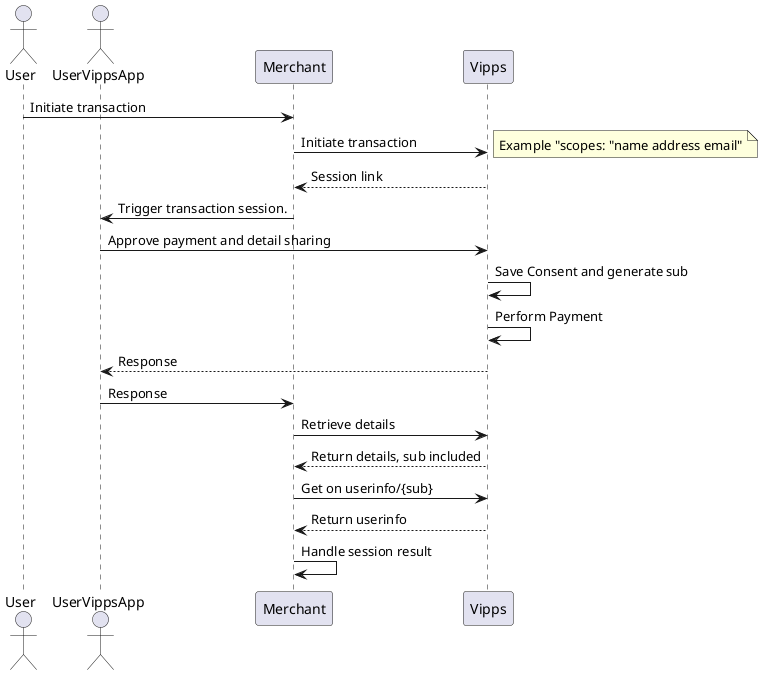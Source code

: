 @startuml
Actor User
Actor UserVippsApp
Participant Merchant
Participant Vipps
User -> Merchant : Initiate transaction
Merchant -> Vipps : Initiate transaction
note right
Example "scopes: "name address email"
end note
Vipps --> Merchant : Session link
Merchant -> UserVippsApp : Trigger transaction session.
UserVippsApp -> Vipps : Approve payment and detail sharing
Vipps -> Vipps : Save Consent and generate sub
Vipps -> Vipps : Perform Payment
Vipps --> UserVippsApp : Response
UserVippsApp -> Merchant : Response
Merchant -> Vipps : Retrieve details
Vipps --> Merchant : Return details, sub included
Merchant -> Vipps : Get on userinfo/{sub}
Vipps --> Merchant : Return userinfo
Merchant -> Merchant : Handle session result
@enduml
